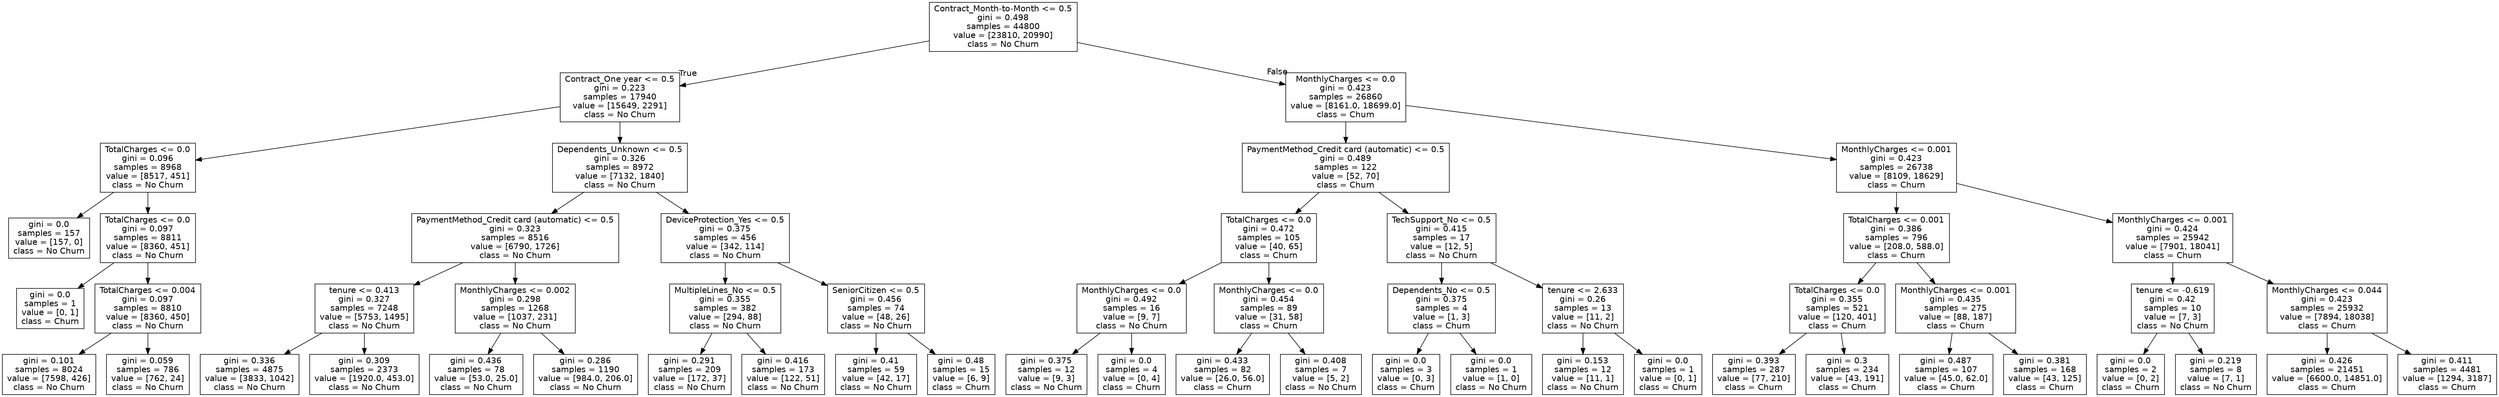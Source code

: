 digraph Tree {
node [shape=box, fontname="helvetica"] ;
edge [fontname="helvetica"] ;
0 [label="Contract_Month-to-Month <= 0.5\ngini = 0.498\nsamples = 44800\nvalue = [23810, 20990]\nclass = No Churn"] ;
1 [label="Contract_One year <= 0.5\ngini = 0.223\nsamples = 17940\nvalue = [15649, 2291]\nclass = No Churn"] ;
0 -> 1 [labeldistance=2.5, labelangle=45, headlabel="True"] ;
2 [label="TotalCharges <= 0.0\ngini = 0.096\nsamples = 8968\nvalue = [8517, 451]\nclass = No Churn"] ;
1 -> 2 ;
3 [label="gini = 0.0\nsamples = 157\nvalue = [157, 0]\nclass = No Churn"] ;
2 -> 3 ;
4 [label="TotalCharges <= 0.0\ngini = 0.097\nsamples = 8811\nvalue = [8360, 451]\nclass = No Churn"] ;
2 -> 4 ;
5 [label="gini = 0.0\nsamples = 1\nvalue = [0, 1]\nclass = Churn"] ;
4 -> 5 ;
6 [label="TotalCharges <= 0.004\ngini = 0.097\nsamples = 8810\nvalue = [8360, 450]\nclass = No Churn"] ;
4 -> 6 ;
7 [label="gini = 0.101\nsamples = 8024\nvalue = [7598, 426]\nclass = No Churn"] ;
6 -> 7 ;
8 [label="gini = 0.059\nsamples = 786\nvalue = [762, 24]\nclass = No Churn"] ;
6 -> 8 ;
9 [label="Dependents_Unknown <= 0.5\ngini = 0.326\nsamples = 8972\nvalue = [7132, 1840]\nclass = No Churn"] ;
1 -> 9 ;
10 [label="PaymentMethod_Credit card (automatic) <= 0.5\ngini = 0.323\nsamples = 8516\nvalue = [6790, 1726]\nclass = No Churn"] ;
9 -> 10 ;
11 [label="tenure <= 0.413\ngini = 0.327\nsamples = 7248\nvalue = [5753, 1495]\nclass = No Churn"] ;
10 -> 11 ;
12 [label="gini = 0.336\nsamples = 4875\nvalue = [3833, 1042]\nclass = No Churn"] ;
11 -> 12 ;
13 [label="gini = 0.309\nsamples = 2373\nvalue = [1920.0, 453.0]\nclass = No Churn"] ;
11 -> 13 ;
14 [label="MonthlyCharges <= 0.002\ngini = 0.298\nsamples = 1268\nvalue = [1037, 231]\nclass = No Churn"] ;
10 -> 14 ;
15 [label="gini = 0.436\nsamples = 78\nvalue = [53.0, 25.0]\nclass = No Churn"] ;
14 -> 15 ;
16 [label="gini = 0.286\nsamples = 1190\nvalue = [984.0, 206.0]\nclass = No Churn"] ;
14 -> 16 ;
17 [label="DeviceProtection_Yes <= 0.5\ngini = 0.375\nsamples = 456\nvalue = [342, 114]\nclass = No Churn"] ;
9 -> 17 ;
18 [label="MultipleLines_No <= 0.5\ngini = 0.355\nsamples = 382\nvalue = [294, 88]\nclass = No Churn"] ;
17 -> 18 ;
19 [label="gini = 0.291\nsamples = 209\nvalue = [172, 37]\nclass = No Churn"] ;
18 -> 19 ;
20 [label="gini = 0.416\nsamples = 173\nvalue = [122, 51]\nclass = No Churn"] ;
18 -> 20 ;
21 [label="SeniorCitizen <= 0.5\ngini = 0.456\nsamples = 74\nvalue = [48, 26]\nclass = No Churn"] ;
17 -> 21 ;
22 [label="gini = 0.41\nsamples = 59\nvalue = [42, 17]\nclass = No Churn"] ;
21 -> 22 ;
23 [label="gini = 0.48\nsamples = 15\nvalue = [6, 9]\nclass = Churn"] ;
21 -> 23 ;
24 [label="MonthlyCharges <= 0.0\ngini = 0.423\nsamples = 26860\nvalue = [8161.0, 18699.0]\nclass = Churn"] ;
0 -> 24 [labeldistance=2.5, labelangle=-45, headlabel="False"] ;
25 [label="PaymentMethod_Credit card (automatic) <= 0.5\ngini = 0.489\nsamples = 122\nvalue = [52, 70]\nclass = Churn"] ;
24 -> 25 ;
26 [label="TotalCharges <= 0.0\ngini = 0.472\nsamples = 105\nvalue = [40, 65]\nclass = Churn"] ;
25 -> 26 ;
27 [label="MonthlyCharges <= 0.0\ngini = 0.492\nsamples = 16\nvalue = [9, 7]\nclass = No Churn"] ;
26 -> 27 ;
28 [label="gini = 0.375\nsamples = 12\nvalue = [9, 3]\nclass = No Churn"] ;
27 -> 28 ;
29 [label="gini = 0.0\nsamples = 4\nvalue = [0, 4]\nclass = Churn"] ;
27 -> 29 ;
30 [label="MonthlyCharges <= 0.0\ngini = 0.454\nsamples = 89\nvalue = [31, 58]\nclass = Churn"] ;
26 -> 30 ;
31 [label="gini = 0.433\nsamples = 82\nvalue = [26.0, 56.0]\nclass = Churn"] ;
30 -> 31 ;
32 [label="gini = 0.408\nsamples = 7\nvalue = [5, 2]\nclass = No Churn"] ;
30 -> 32 ;
33 [label="TechSupport_No <= 0.5\ngini = 0.415\nsamples = 17\nvalue = [12, 5]\nclass = No Churn"] ;
25 -> 33 ;
34 [label="Dependents_No <= 0.5\ngini = 0.375\nsamples = 4\nvalue = [1, 3]\nclass = Churn"] ;
33 -> 34 ;
35 [label="gini = 0.0\nsamples = 3\nvalue = [0, 3]\nclass = Churn"] ;
34 -> 35 ;
36 [label="gini = 0.0\nsamples = 1\nvalue = [1, 0]\nclass = No Churn"] ;
34 -> 36 ;
37 [label="tenure <= 2.633\ngini = 0.26\nsamples = 13\nvalue = [11, 2]\nclass = No Churn"] ;
33 -> 37 ;
38 [label="gini = 0.153\nsamples = 12\nvalue = [11, 1]\nclass = No Churn"] ;
37 -> 38 ;
39 [label="gini = 0.0\nsamples = 1\nvalue = [0, 1]\nclass = Churn"] ;
37 -> 39 ;
40 [label="MonthlyCharges <= 0.001\ngini = 0.423\nsamples = 26738\nvalue = [8109, 18629]\nclass = Churn"] ;
24 -> 40 ;
41 [label="TotalCharges <= 0.001\ngini = 0.386\nsamples = 796\nvalue = [208.0, 588.0]\nclass = Churn"] ;
40 -> 41 ;
42 [label="TotalCharges <= 0.0\ngini = 0.355\nsamples = 521\nvalue = [120, 401]\nclass = Churn"] ;
41 -> 42 ;
43 [label="gini = 0.393\nsamples = 287\nvalue = [77, 210]\nclass = Churn"] ;
42 -> 43 ;
44 [label="gini = 0.3\nsamples = 234\nvalue = [43, 191]\nclass = Churn"] ;
42 -> 44 ;
45 [label="MonthlyCharges <= 0.001\ngini = 0.435\nsamples = 275\nvalue = [88, 187]\nclass = Churn"] ;
41 -> 45 ;
46 [label="gini = 0.487\nsamples = 107\nvalue = [45.0, 62.0]\nclass = Churn"] ;
45 -> 46 ;
47 [label="gini = 0.381\nsamples = 168\nvalue = [43, 125]\nclass = Churn"] ;
45 -> 47 ;
48 [label="MonthlyCharges <= 0.001\ngini = 0.424\nsamples = 25942\nvalue = [7901, 18041]\nclass = Churn"] ;
40 -> 48 ;
49 [label="tenure <= -0.619\ngini = 0.42\nsamples = 10\nvalue = [7, 3]\nclass = No Churn"] ;
48 -> 49 ;
50 [label="gini = 0.0\nsamples = 2\nvalue = [0, 2]\nclass = Churn"] ;
49 -> 50 ;
51 [label="gini = 0.219\nsamples = 8\nvalue = [7, 1]\nclass = No Churn"] ;
49 -> 51 ;
52 [label="MonthlyCharges <= 0.044\ngini = 0.423\nsamples = 25932\nvalue = [7894, 18038]\nclass = Churn"] ;
48 -> 52 ;
53 [label="gini = 0.426\nsamples = 21451\nvalue = [6600.0, 14851.0]\nclass = Churn"] ;
52 -> 53 ;
54 [label="gini = 0.411\nsamples = 4481\nvalue = [1294, 3187]\nclass = Churn"] ;
52 -> 54 ;
}